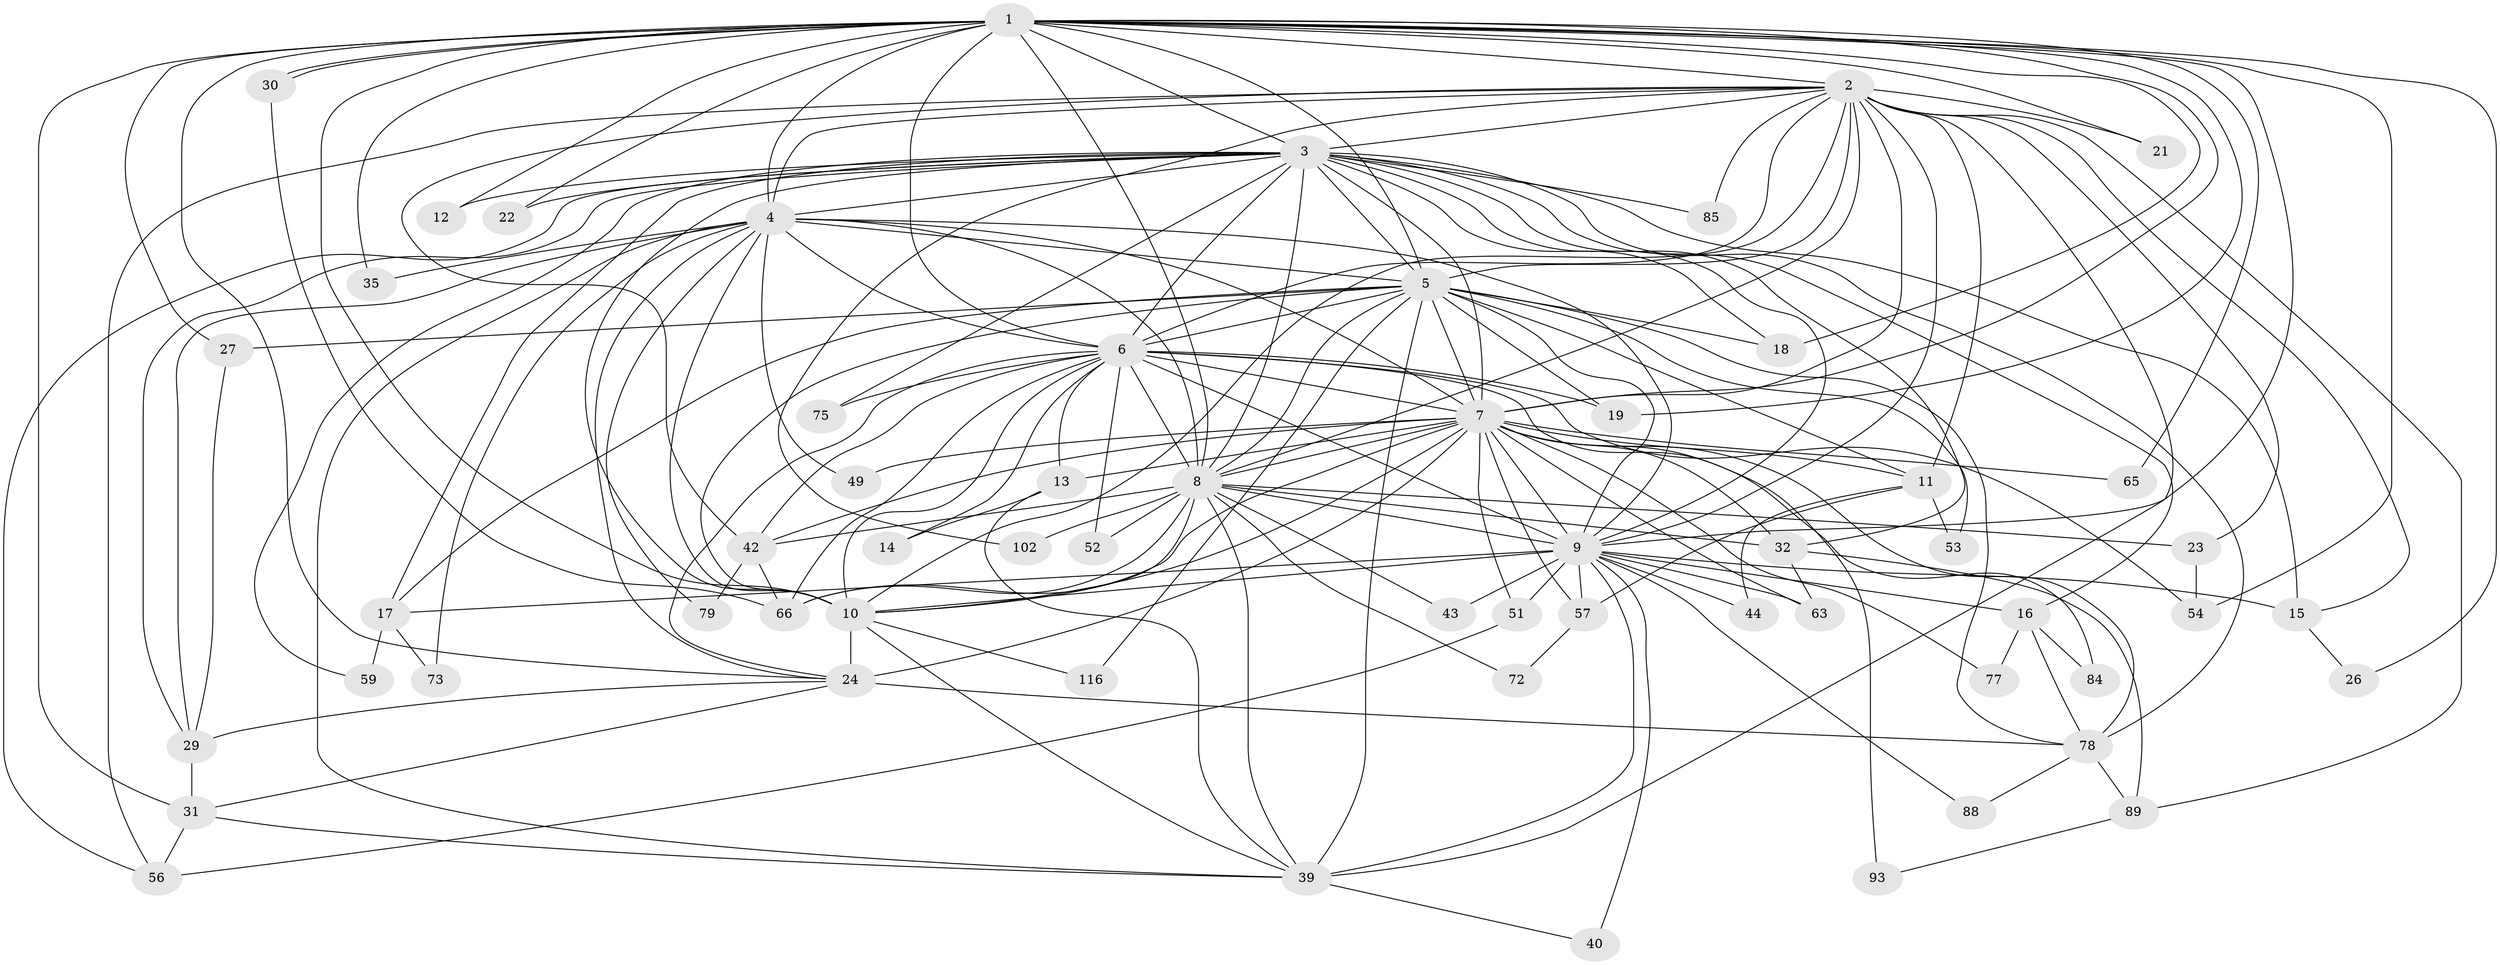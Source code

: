 // original degree distribution, {25: 0.025210084033613446, 20: 0.01680672268907563, 18: 0.008403361344537815, 19: 0.01680672268907563, 22: 0.008403361344537815, 14: 0.008403361344537815, 6: 0.04201680672268908, 2: 0.5126050420168067, 4: 0.08403361344537816, 5: 0.05042016806722689, 7: 0.01680672268907563, 3: 0.20168067226890757, 11: 0.008403361344537815}
// Generated by graph-tools (version 1.1) at 2025/13/03/09/25 04:13:47]
// undirected, 59 vertices, 175 edges
graph export_dot {
graph [start="1"]
  node [color=gray90,style=filled];
  1 [super="+74"];
  2;
  3;
  4;
  5 [super="+71+50"];
  6 [super="+20+47+70+99"];
  7 [super="+36"];
  8 [super="+64+61"];
  9 [super="+114+38+55"];
  10;
  11;
  12;
  13 [super="+92"];
  14;
  15 [super="+109+82"];
  16;
  17;
  18 [super="+46"];
  19 [super="+48"];
  21;
  22;
  23 [super="+112"];
  24 [super="+33+119+108+28+37+58+25"];
  26;
  27;
  29 [super="+34"];
  30 [super="+90"];
  31 [super="+41+87"];
  32 [super="+62"];
  35;
  39 [super="+97+45+94"];
  40;
  42 [super="+118+113"];
  43;
  44;
  49;
  51;
  52;
  53;
  54 [super="+95"];
  56 [super="+86"];
  57;
  59;
  63;
  65;
  66 [super="+83"];
  72;
  73;
  75;
  77;
  78 [super="+81+80"];
  79;
  84;
  85;
  88;
  89;
  93 [super="+103"];
  102;
  116;
  1 -- 2;
  1 -- 3;
  1 -- 4;
  1 -- 5;
  1 -- 6;
  1 -- 7 [weight=2];
  1 -- 8;
  1 -- 9;
  1 -- 10 [weight=2];
  1 -- 12;
  1 -- 18;
  1 -- 19;
  1 -- 21;
  1 -- 22;
  1 -- 26;
  1 -- 27;
  1 -- 30;
  1 -- 30;
  1 -- 31 [weight=2];
  1 -- 35;
  1 -- 65;
  1 -- 24;
  1 -- 54;
  2 -- 3;
  2 -- 4;
  2 -- 5;
  2 -- 6;
  2 -- 7;
  2 -- 8;
  2 -- 9;
  2 -- 10;
  2 -- 11;
  2 -- 15;
  2 -- 21;
  2 -- 23;
  2 -- 42;
  2 -- 56;
  2 -- 85;
  2 -- 89;
  2 -- 102;
  2 -- 39 [weight=2];
  3 -- 4;
  3 -- 5;
  3 -- 6 [weight=2];
  3 -- 7;
  3 -- 8;
  3 -- 9;
  3 -- 10;
  3 -- 12;
  3 -- 15 [weight=2];
  3 -- 16;
  3 -- 17;
  3 -- 18;
  3 -- 22;
  3 -- 29;
  3 -- 32;
  3 -- 56;
  3 -- 59;
  3 -- 75;
  3 -- 78 [weight=2];
  3 -- 85;
  4 -- 5;
  4 -- 6 [weight=2];
  4 -- 7;
  4 -- 8;
  4 -- 9 [weight=2];
  4 -- 10;
  4 -- 35;
  4 -- 49;
  4 -- 73;
  4 -- 79;
  4 -- 24;
  4 -- 39;
  4 -- 29;
  5 -- 6;
  5 -- 7;
  5 -- 8;
  5 -- 9 [weight=2];
  5 -- 10;
  5 -- 17;
  5 -- 19;
  5 -- 27;
  5 -- 39 [weight=2];
  5 -- 53;
  5 -- 116;
  5 -- 11;
  5 -- 18;
  5 -- 78;
  6 -- 7 [weight=2];
  6 -- 8;
  6 -- 9 [weight=2];
  6 -- 10;
  6 -- 13;
  6 -- 14;
  6 -- 54 [weight=3];
  6 -- 75;
  6 -- 93 [weight=2];
  6 -- 66;
  6 -- 52;
  6 -- 42;
  6 -- 24;
  6 -- 19;
  7 -- 8;
  7 -- 9;
  7 -- 10;
  7 -- 11;
  7 -- 13;
  7 -- 24 [weight=4];
  7 -- 51;
  7 -- 57;
  7 -- 63;
  7 -- 65;
  7 -- 77;
  7 -- 84;
  7 -- 42;
  7 -- 66;
  7 -- 78;
  7 -- 32;
  7 -- 49;
  8 -- 9 [weight=3];
  8 -- 10;
  8 -- 23 [weight=2];
  8 -- 32;
  8 -- 42;
  8 -- 43;
  8 -- 52;
  8 -- 66;
  8 -- 102;
  8 -- 39 [weight=2];
  8 -- 72;
  9 -- 10;
  9 -- 16;
  9 -- 40;
  9 -- 43;
  9 -- 44;
  9 -- 51;
  9 -- 88;
  9 -- 17 [weight=3];
  9 -- 39;
  9 -- 57;
  9 -- 63;
  9 -- 15;
  10 -- 24 [weight=2];
  10 -- 116;
  10 -- 39;
  11 -- 44;
  11 -- 53;
  11 -- 57;
  13 -- 14;
  13 -- 39;
  15 -- 26;
  16 -- 77;
  16 -- 78;
  16 -- 84;
  17 -- 59;
  17 -- 73;
  23 -- 54;
  24 -- 31 [weight=2];
  24 -- 78;
  24 -- 29;
  27 -- 29;
  29 -- 31;
  30 -- 66;
  31 -- 39;
  31 -- 56;
  32 -- 89;
  32 -- 63;
  39 -- 40;
  42 -- 79;
  42 -- 66;
  51 -- 56;
  57 -- 72;
  78 -- 88;
  78 -- 89;
  89 -- 93;
}
